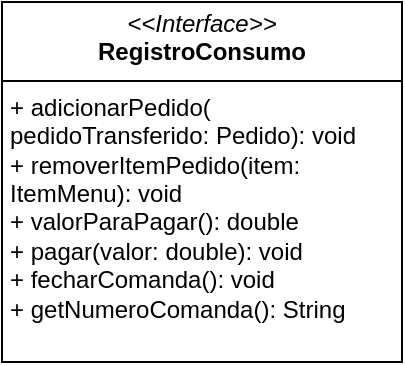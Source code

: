 <mxfile version="24.9.1">
  <diagram name="Página-1" id="E7Icy0ONFSY3A9Ou8wIH">
    <mxGraphModel dx="2552" dy="717" grid="1" gridSize="10" guides="1" tooltips="1" connect="1" arrows="1" fold="1" page="1" pageScale="1" pageWidth="827" pageHeight="1169" math="0" shadow="0">
      <root>
        <mxCell id="0" />
        <mxCell id="1" parent="0" />
        <mxCell id="_qn5Xez__DtQb_mw4Xs3-1" value="&lt;p style=&quot;margin:0px;margin-top:4px;text-align:center;&quot;&gt;&lt;i&gt;&amp;lt;&amp;lt;Interface&amp;gt;&amp;gt;&lt;/i&gt;&lt;br&gt;&lt;b&gt;RegistroConsumo&lt;/b&gt;&lt;/p&gt;&lt;hr size=&quot;1&quot; style=&quot;border-style:solid;&quot;&gt;&lt;p style=&quot;margin:0px;margin-left:4px;&quot;&gt;+ adicionarPedido( pedidoTransferido: Pedido): void&amp;nbsp;&lt;br&gt;+ removerItemPedido(item: ItemMenu): void&lt;/p&gt;&lt;p style=&quot;margin:0px;margin-left:4px;&quot;&gt;+ valorParaPagar(): double&lt;br&gt;+ pagar(valor: double): void&lt;br&gt;+ fecharComanda(): void&amp;nbsp;&lt;br&gt;+ getNumeroComanda(): String&lt;br&gt;&lt;/p&gt;" style="verticalAlign=top;align=left;overflow=fill;html=1;whiteSpace=wrap;" vertex="1" parent="1">
          <mxGeometry x="-1350" y="450" width="200" height="180" as="geometry" />
        </mxCell>
      </root>
    </mxGraphModel>
  </diagram>
</mxfile>
